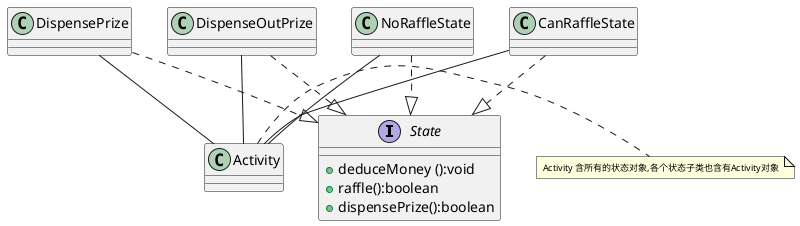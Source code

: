 @startuml

interface State
class NoRaffleState
class CanRaffleState
class DispensePrize
class DispenseOutPrize

class Activity
note right: <size:9>Activity 含所有的状态对象,各个状态子类也含有Activity对象

DispenseOutPrize ..|> State
NoRaffleState ..|> State
CanRaffleState ..|> State
DispensePrize ..|> State

DispenseOutPrize -- Activity
NoRaffleState -- Activity
CanRaffleState -- Activity
DispensePrize -- Activity

interface State {
    +deduceMoney ():void
    +raffle():boolean
    +dispensePrize():boolean
}

@enduml